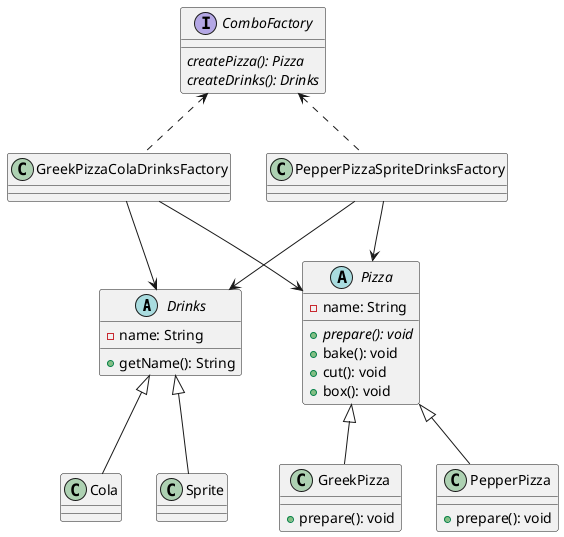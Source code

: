 @startuml
'https://plantuml.com/class-diagram

abstract class Drinks {
    - name: String
    + getName(): String
}
abstract class Pizza {
    - name: String
    + {abstract} prepare(): void
    + bake(): void
    + cut(): void
    + box(): void
}

class GreekPizza {
    + prepare(): void
}
class PepperPizza {
    + prepare(): void
}

Pizza <|-- GreekPizza
Pizza <|-- PepperPizza

class Cola
class Sprite
Drinks <|-- Cola
Drinks <|-- Sprite

interface ComboFactory {
    {abstract} createPizza(): Pizza
    {abstract} createDrinks(): Drinks
}

class GreekPizzaColaDrinksFactory
GreekPizzaColaDrinksFactory --> Pizza
GreekPizzaColaDrinksFactory --> Drinks
class PepperPizzaSpriteDrinksFactory
PepperPizzaSpriteDrinksFactory --> Pizza
PepperPizzaSpriteDrinksFactory --> Drinks

ComboFactory <.. GreekPizzaColaDrinksFactory
ComboFactory <.. PepperPizzaSpriteDrinksFactory

@enduml